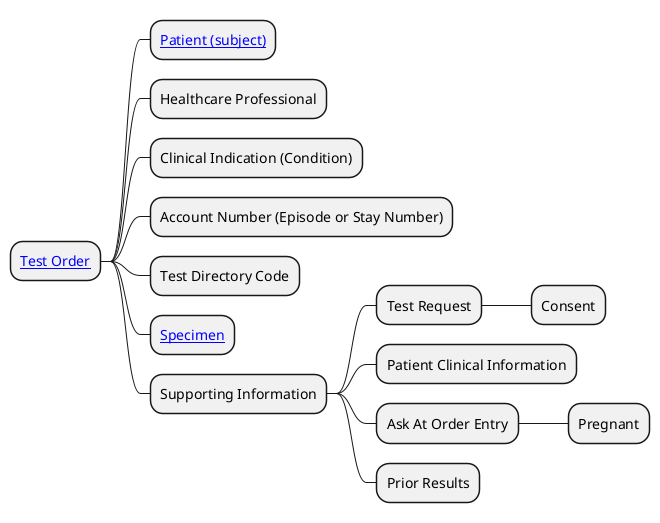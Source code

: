 @startmindmap
* [[StructureDefinition-ServiceRequest.htmlLaboratory Test Order]]
** [[StructureDefinition-Patient.html Patient (subject)]]
** Healthcare Professional
** Clinical Indication (Condition)
** Account Number (Episode or Stay Number)
** Test Directory Code
** [[StructureDefinition-Specimen.html Specimen]]
** Supporting Information
*** Test Request
**** Consent
*** Patient Clinical Information
*** Ask At Order Entry
**** Pregnant
*** Prior Results

@endmindmap
